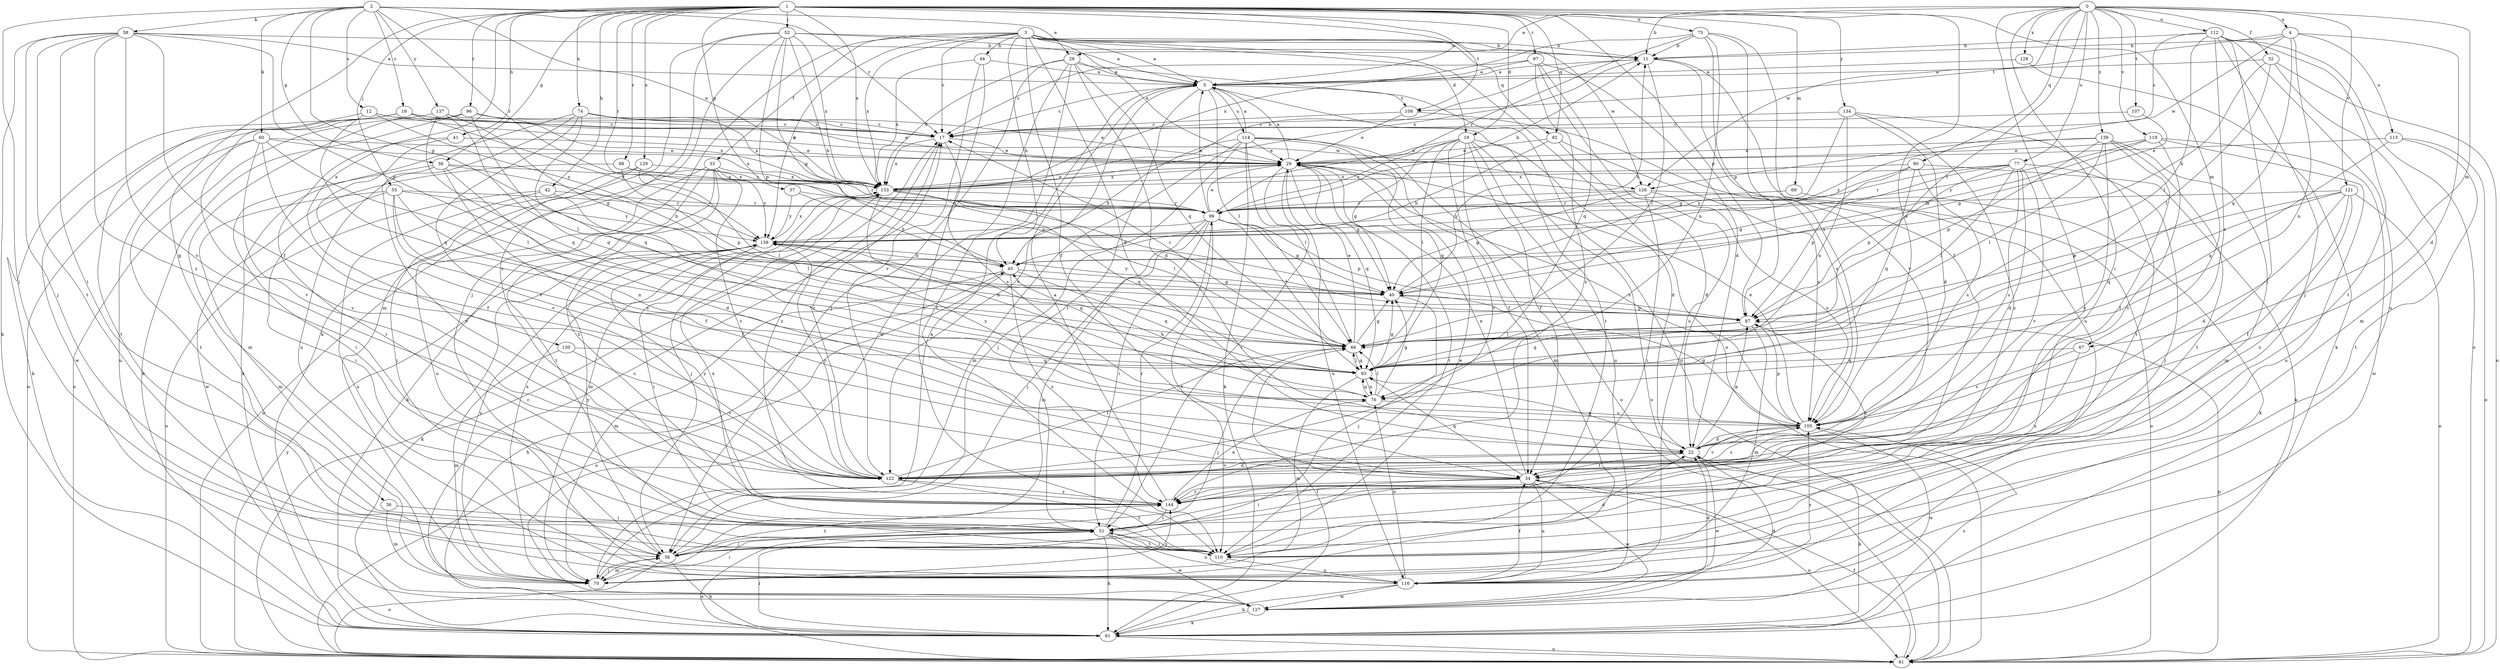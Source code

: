 strict digraph  {
0;
1;
2;
3;
4;
5;
11;
12;
16;
17;
19;
22;
28;
29;
32;
33;
34;
36;
37;
38;
40;
41;
42;
44;
45;
51;
52;
55;
56;
58;
60;
61;
66;
67;
69;
70;
74;
75;
76;
77;
81;
87;
90;
92;
93;
96;
97;
98;
99;
105;
107;
108;
110;
112;
113;
114;
116;
119;
121;
122;
126;
127;
128;
129;
130;
133;
134;
137;
138;
139;
144;
0 -> 4  [label=a];
0 -> 11  [label=b];
0 -> 28  [label=e];
0 -> 32  [label=f];
0 -> 51  [label=i];
0 -> 66  [label=l];
0 -> 67  [label=m];
0 -> 77  [label=o];
0 -> 90  [label=q];
0 -> 107  [label=t];
0 -> 112  [label=u];
0 -> 119  [label=v];
0 -> 121  [label=v];
0 -> 126  [label=w];
0 -> 128  [label=x];
0 -> 139  [label=z];
0 -> 144  [label=z];
1 -> 5  [label=a];
1 -> 19  [label=d];
1 -> 36  [label=g];
1 -> 37  [label=g];
1 -> 38  [label=g];
1 -> 41  [label=h];
1 -> 42  [label=h];
1 -> 52  [label=j];
1 -> 55  [label=j];
1 -> 67  [label=m];
1 -> 69  [label=m];
1 -> 74  [label=n];
1 -> 75  [label=n];
1 -> 87  [label=p];
1 -> 92  [label=q];
1 -> 96  [label=r];
1 -> 97  [label=r];
1 -> 98  [label=r];
1 -> 99  [label=r];
1 -> 105  [label=s];
1 -> 108  [label=t];
1 -> 129  [label=x];
1 -> 130  [label=x];
1 -> 133  [label=x];
1 -> 134  [label=y];
2 -> 12  [label=c];
2 -> 16  [label=c];
2 -> 17  [label=c];
2 -> 28  [label=e];
2 -> 38  [label=g];
2 -> 40  [label=g];
2 -> 56  [label=j];
2 -> 58  [label=k];
2 -> 60  [label=k];
2 -> 99  [label=r];
2 -> 133  [label=x];
2 -> 137  [label=y];
3 -> 5  [label=a];
3 -> 11  [label=b];
3 -> 17  [label=c];
3 -> 19  [label=d];
3 -> 22  [label=d];
3 -> 29  [label=e];
3 -> 33  [label=f];
3 -> 34  [label=f];
3 -> 44  [label=h];
3 -> 45  [label=h];
3 -> 56  [label=j];
3 -> 81  [label=o];
3 -> 92  [label=q];
3 -> 126  [label=w];
3 -> 133  [label=x];
3 -> 138  [label=y];
4 -> 11  [label=b];
4 -> 22  [label=d];
4 -> 76  [label=n];
4 -> 93  [label=q];
4 -> 108  [label=t];
4 -> 113  [label=u];
4 -> 126  [label=w];
5 -> 17  [label=c];
5 -> 51  [label=i];
5 -> 66  [label=l];
5 -> 108  [label=t];
5 -> 110  [label=t];
5 -> 114  [label=u];
5 -> 122  [label=v];
11 -> 5  [label=a];
11 -> 66  [label=l];
11 -> 116  [label=u];
11 -> 122  [label=v];
11 -> 133  [label=x];
12 -> 17  [label=c];
12 -> 29  [label=e];
12 -> 93  [label=q];
12 -> 122  [label=v];
12 -> 138  [label=y];
16 -> 17  [label=c];
16 -> 29  [label=e];
16 -> 61  [label=k];
16 -> 110  [label=t];
16 -> 126  [label=w];
16 -> 127  [label=w];
16 -> 138  [label=y];
17 -> 29  [label=e];
17 -> 105  [label=s];
17 -> 133  [label=x];
17 -> 144  [label=z];
19 -> 22  [label=d];
19 -> 29  [label=e];
19 -> 34  [label=f];
19 -> 40  [label=g];
19 -> 66  [label=l];
19 -> 70  [label=m];
19 -> 81  [label=o];
19 -> 99  [label=r];
19 -> 116  [label=u];
19 -> 122  [label=v];
22 -> 34  [label=f];
22 -> 61  [label=k];
22 -> 87  [label=p];
22 -> 93  [label=q];
22 -> 122  [label=v];
22 -> 127  [label=w];
28 -> 5  [label=a];
28 -> 22  [label=d];
28 -> 56  [label=j];
28 -> 81  [label=o];
28 -> 93  [label=q];
28 -> 110  [label=t];
28 -> 127  [label=w];
28 -> 133  [label=x];
29 -> 5  [label=a];
29 -> 40  [label=g];
29 -> 51  [label=i];
29 -> 93  [label=q];
29 -> 105  [label=s];
29 -> 110  [label=t];
29 -> 116  [label=u];
29 -> 133  [label=x];
32 -> 5  [label=a];
32 -> 45  [label=h];
32 -> 66  [label=l];
32 -> 70  [label=m];
32 -> 81  [label=o];
33 -> 61  [label=k];
33 -> 81  [label=o];
33 -> 110  [label=t];
33 -> 122  [label=v];
33 -> 133  [label=x];
33 -> 138  [label=y];
33 -> 144  [label=z];
34 -> 29  [label=e];
34 -> 51  [label=i];
34 -> 81  [label=o];
34 -> 93  [label=q];
34 -> 105  [label=s];
34 -> 116  [label=u];
34 -> 127  [label=w];
34 -> 144  [label=z];
36 -> 51  [label=i];
36 -> 70  [label=m];
37 -> 45  [label=h];
37 -> 99  [label=r];
37 -> 138  [label=y];
38 -> 22  [label=d];
38 -> 34  [label=f];
38 -> 45  [label=h];
38 -> 51  [label=i];
38 -> 122  [label=v];
38 -> 133  [label=x];
40 -> 11  [label=b];
40 -> 56  [label=j];
40 -> 87  [label=p];
40 -> 138  [label=y];
41 -> 29  [label=e];
41 -> 51  [label=i];
41 -> 122  [label=v];
42 -> 66  [label=l];
42 -> 81  [label=o];
42 -> 99  [label=r];
42 -> 116  [label=u];
44 -> 5  [label=a];
44 -> 110  [label=t];
44 -> 122  [label=v];
44 -> 133  [label=x];
45 -> 40  [label=g];
45 -> 70  [label=m];
45 -> 81  [label=o];
45 -> 93  [label=q];
45 -> 144  [label=z];
51 -> 56  [label=j];
51 -> 61  [label=k];
51 -> 81  [label=o];
51 -> 99  [label=r];
51 -> 110  [label=t];
51 -> 116  [label=u];
51 -> 127  [label=w];
52 -> 5  [label=a];
52 -> 11  [label=b];
52 -> 40  [label=g];
52 -> 45  [label=h];
52 -> 61  [label=k];
52 -> 70  [label=m];
52 -> 87  [label=p];
52 -> 133  [label=x];
52 -> 144  [label=z];
55 -> 34  [label=f];
55 -> 51  [label=i];
55 -> 70  [label=m];
55 -> 76  [label=n];
55 -> 99  [label=r];
55 -> 105  [label=s];
55 -> 138  [label=y];
56 -> 61  [label=k];
56 -> 70  [label=m];
56 -> 81  [label=o];
56 -> 138  [label=y];
56 -> 144  [label=z];
58 -> 5  [label=a];
58 -> 11  [label=b];
58 -> 34  [label=f];
58 -> 51  [label=i];
58 -> 56  [label=j];
58 -> 61  [label=k];
58 -> 87  [label=p];
58 -> 110  [label=t];
58 -> 122  [label=v];
58 -> 144  [label=z];
60 -> 29  [label=e];
60 -> 34  [label=f];
60 -> 66  [label=l];
60 -> 110  [label=t];
60 -> 116  [label=u];
60 -> 122  [label=v];
60 -> 133  [label=x];
61 -> 45  [label=h];
61 -> 51  [label=i];
61 -> 66  [label=l];
61 -> 81  [label=o];
61 -> 105  [label=s];
66 -> 17  [label=c];
66 -> 29  [label=e];
66 -> 40  [label=g];
66 -> 56  [label=j];
66 -> 93  [label=q];
67 -> 93  [label=q];
67 -> 105  [label=s];
67 -> 144  [label=z];
69 -> 61  [label=k];
69 -> 99  [label=r];
70 -> 5  [label=a];
70 -> 51  [label=i];
70 -> 56  [label=j];
70 -> 133  [label=x];
70 -> 138  [label=y];
70 -> 144  [label=z];
74 -> 17  [label=c];
74 -> 29  [label=e];
74 -> 61  [label=k];
74 -> 93  [label=q];
74 -> 116  [label=u];
74 -> 122  [label=v];
74 -> 133  [label=x];
75 -> 11  [label=b];
75 -> 34  [label=f];
75 -> 76  [label=n];
75 -> 87  [label=p];
75 -> 99  [label=r];
75 -> 105  [label=s];
75 -> 133  [label=x];
76 -> 40  [label=g];
76 -> 45  [label=h];
76 -> 66  [label=l];
76 -> 93  [label=q];
76 -> 105  [label=s];
76 -> 138  [label=y];
77 -> 22  [label=d];
77 -> 40  [label=g];
77 -> 56  [label=j];
77 -> 66  [label=l];
77 -> 87  [label=p];
77 -> 99  [label=r];
77 -> 105  [label=s];
77 -> 122  [label=v];
77 -> 133  [label=x];
81 -> 17  [label=c];
81 -> 34  [label=f];
81 -> 87  [label=p];
81 -> 138  [label=y];
87 -> 66  [label=l];
87 -> 70  [label=m];
87 -> 93  [label=q];
87 -> 144  [label=z];
90 -> 61  [label=k];
90 -> 87  [label=p];
90 -> 93  [label=q];
90 -> 105  [label=s];
90 -> 133  [label=x];
90 -> 138  [label=y];
92 -> 22  [label=d];
92 -> 29  [label=e];
92 -> 45  [label=h];
92 -> 105  [label=s];
93 -> 40  [label=g];
93 -> 66  [label=l];
93 -> 70  [label=m];
93 -> 76  [label=n];
96 -> 17  [label=c];
96 -> 61  [label=k];
96 -> 70  [label=m];
96 -> 81  [label=o];
96 -> 93  [label=q];
96 -> 133  [label=x];
97 -> 5  [label=a];
97 -> 17  [label=c];
97 -> 22  [label=d];
97 -> 93  [label=q];
97 -> 116  [label=u];
97 -> 144  [label=z];
98 -> 87  [label=p];
98 -> 99  [label=r];
98 -> 127  [label=w];
98 -> 133  [label=x];
99 -> 5  [label=a];
99 -> 11  [label=b];
99 -> 29  [label=e];
99 -> 40  [label=g];
99 -> 51  [label=i];
99 -> 56  [label=j];
99 -> 66  [label=l];
99 -> 70  [label=m];
99 -> 87  [label=p];
99 -> 110  [label=t];
99 -> 138  [label=y];
105 -> 22  [label=d];
105 -> 29  [label=e];
105 -> 40  [label=g];
105 -> 87  [label=p];
105 -> 122  [label=v];
105 -> 127  [label=w];
107 -> 17  [label=c];
107 -> 40  [label=g];
108 -> 17  [label=c];
108 -> 29  [label=e];
108 -> 105  [label=s];
110 -> 22  [label=d];
110 -> 29  [label=e];
110 -> 51  [label=i];
110 -> 116  [label=u];
110 -> 133  [label=x];
112 -> 11  [label=b];
112 -> 17  [label=c];
112 -> 51  [label=i];
112 -> 56  [label=j];
112 -> 66  [label=l];
112 -> 81  [label=o];
112 -> 105  [label=s];
112 -> 110  [label=t];
112 -> 116  [label=u];
113 -> 29  [label=e];
113 -> 81  [label=o];
113 -> 93  [label=q];
113 -> 110  [label=t];
114 -> 5  [label=a];
114 -> 29  [label=e];
114 -> 34  [label=f];
114 -> 45  [label=h];
114 -> 56  [label=j];
114 -> 61  [label=k];
114 -> 66  [label=l];
114 -> 70  [label=m];
114 -> 81  [label=o];
114 -> 93  [label=q];
116 -> 22  [label=d];
116 -> 34  [label=f];
116 -> 61  [label=k];
116 -> 76  [label=n];
116 -> 105  [label=s];
116 -> 127  [label=w];
119 -> 29  [label=e];
119 -> 45  [label=h];
119 -> 116  [label=u];
119 -> 122  [label=v];
119 -> 127  [label=w];
119 -> 138  [label=y];
121 -> 22  [label=d];
121 -> 34  [label=f];
121 -> 81  [label=o];
121 -> 87  [label=p];
121 -> 93  [label=q];
121 -> 99  [label=r];
121 -> 144  [label=z];
122 -> 17  [label=c];
122 -> 22  [label=d];
122 -> 66  [label=l];
122 -> 110  [label=t];
122 -> 138  [label=y];
122 -> 144  [label=z];
126 -> 40  [label=g];
126 -> 51  [label=i];
126 -> 81  [label=o];
126 -> 99  [label=r];
126 -> 105  [label=s];
126 -> 138  [label=y];
127 -> 17  [label=c];
127 -> 22  [label=d];
127 -> 61  [label=k];
128 -> 5  [label=a];
128 -> 61  [label=k];
129 -> 56  [label=j];
129 -> 66  [label=l];
129 -> 116  [label=u];
129 -> 133  [label=x];
130 -> 70  [label=m];
130 -> 93  [label=q];
130 -> 122  [label=v];
133 -> 11  [label=b];
133 -> 29  [label=e];
133 -> 56  [label=j];
133 -> 66  [label=l];
133 -> 70  [label=m];
133 -> 76  [label=n];
133 -> 93  [label=q];
133 -> 99  [label=r];
134 -> 17  [label=c];
134 -> 22  [label=d];
134 -> 40  [label=g];
134 -> 76  [label=n];
134 -> 110  [label=t];
134 -> 144  [label=z];
137 -> 17  [label=c];
137 -> 40  [label=g];
137 -> 66  [label=l];
137 -> 81  [label=o];
137 -> 93  [label=q];
138 -> 45  [label=h];
138 -> 51  [label=i];
138 -> 61  [label=k];
138 -> 93  [label=q];
138 -> 133  [label=x];
139 -> 29  [label=e];
139 -> 34  [label=f];
139 -> 66  [label=l];
139 -> 70  [label=m];
139 -> 87  [label=p];
139 -> 110  [label=t];
139 -> 122  [label=v];
139 -> 138  [label=y];
144 -> 5  [label=a];
144 -> 51  [label=i];
144 -> 76  [label=n];
144 -> 138  [label=y];
}
